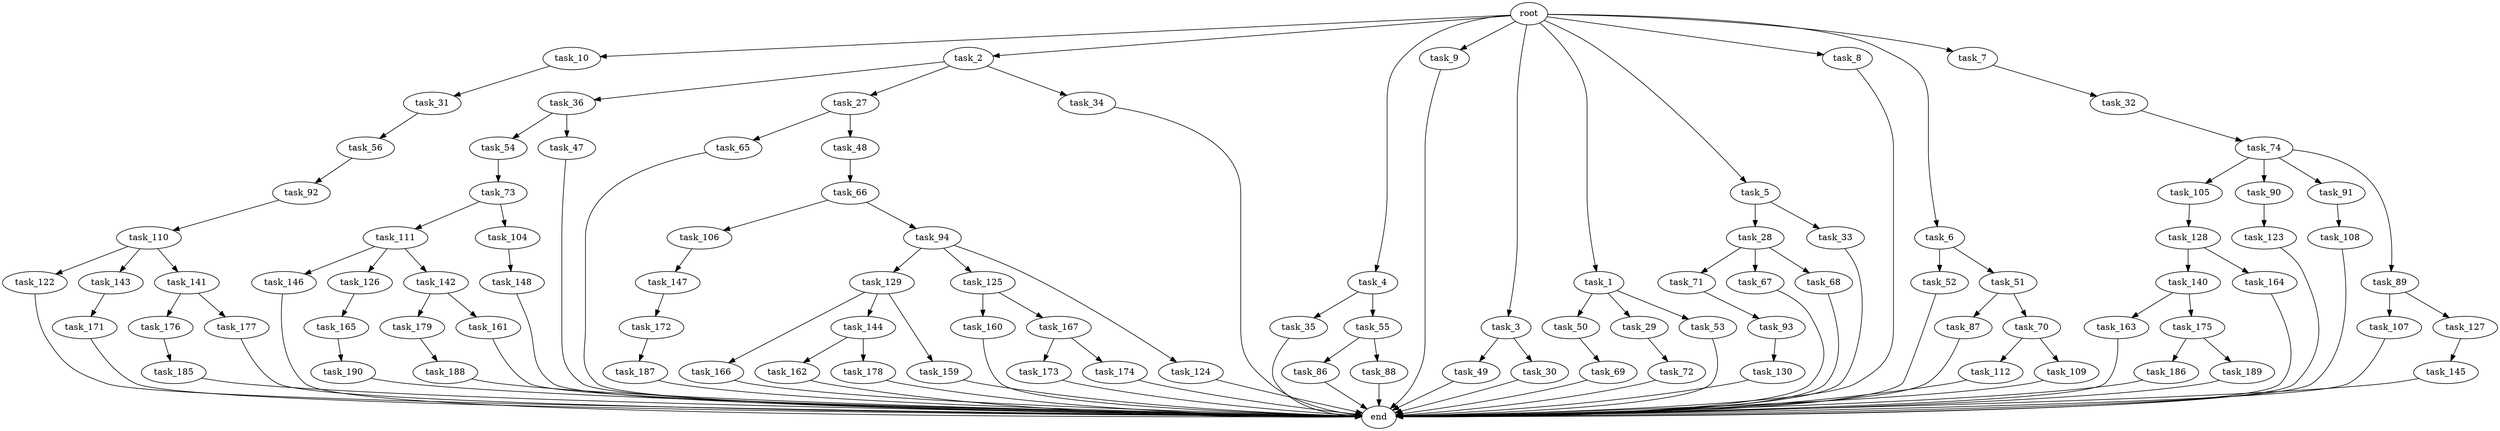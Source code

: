 digraph G {
  task_65 [size="1717986918.400000"];
  task_176 [size="841813590.016000"];
  task_162 [size="154618822.656000"];
  task_105 [size="618475290.624000"];
  task_72 [size="1099511627.776000"];
  task_54 [size="1391569403.904000"];
  task_166 [size="1099511627.776000"];
  task_163 [size="1099511627.776000"];
  task_144 [size="1099511627.776000"];
  task_179 [size="1717986918.400000"];
  task_36 [size="154618822.656000"];
  task_56 [size="1099511627.776000"];
  task_73 [size="1099511627.776000"];
  task_10 [size="2.048000"];
  task_93 [size="618475290.624000"];
  task_28 [size="154618822.656000"];
  task_50 [size="1099511627.776000"];
  task_71 [size="68719476.736000"];
  task_31 [size="841813590.016000"];
  task_49 [size="68719476.736000"];
  task_146 [size="1717986918.400000"];
  task_90 [size="618475290.624000"];
  task_159 [size="1099511627.776000"];
  task_106 [size="274877906.944000"];
  task_27 [size="154618822.656000"];
  task_140 [size="1717986918.400000"];
  task_147 [size="68719476.736000"];
  task_190 [size="1099511627.776000"];
  task_111 [size="1391569403.904000"];
  task_122 [size="154618822.656000"];
  task_126 [size="1717986918.400000"];
  task_52 [size="618475290.624000"];
  task_2 [size="2.048000"];
  task_67 [size="68719476.736000"];
  task_112 [size="841813590.016000"];
  task_110 [size="274877906.944000"];
  task_186 [size="1099511627.776000"];
  task_30 [size="68719476.736000"];
  task_177 [size="841813590.016000"];
  task_130 [size="429496729.600000"];
  task_160 [size="841813590.016000"];
  task_104 [size="1391569403.904000"];
  task_33 [size="154618822.656000"];
  task_4 [size="2.048000"];
  task_109 [size="841813590.016000"];
  task_48 [size="1717986918.400000"];
  task_94 [size="274877906.944000"];
  task_92 [size="68719476.736000"];
  task_35 [size="618475290.624000"];
  task_74 [size="1099511627.776000"];
  task_173 [size="1391569403.904000"];
  task_172 [size="1717986918.400000"];
  task_91 [size="618475290.624000"];
  task_89 [size="618475290.624000"];
  task_34 [size="154618822.656000"];
  task_9 [size="2.048000"];
  task_32 [size="1391569403.904000"];
  task_143 [size="154618822.656000"];
  task_3 [size="2.048000"];
  task_148 [size="1391569403.904000"];
  task_171 [size="618475290.624000"];
  task_86 [size="841813590.016000"];
  task_189 [size="1099511627.776000"];
  task_1 [size="2.048000"];
  task_107 [size="68719476.736000"];
  task_69 [size="618475290.624000"];
  task_167 [size="841813590.016000"];
  task_5 [size="2.048000"];
  task_108 [size="274877906.944000"];
  task_88 [size="841813590.016000"];
  end [size="0.000000"];
  task_8 [size="2.048000"];
  task_87 [size="429496729.600000"];
  task_141 [size="154618822.656000"];
  task_174 [size="1391569403.904000"];
  task_127 [size="68719476.736000"];
  task_142 [size="1717986918.400000"];
  task_29 [size="1099511627.776000"];
  task_145 [size="274877906.944000"];
  task_55 [size="618475290.624000"];
  task_53 [size="1099511627.776000"];
  task_178 [size="154618822.656000"];
  root [size="0.000000"];
  task_187 [size="1391569403.904000"];
  task_47 [size="1391569403.904000"];
  task_123 [size="1717986918.400000"];
  task_128 [size="1099511627.776000"];
  task_164 [size="1717986918.400000"];
  task_6 [size="2.048000"];
  task_70 [size="429496729.600000"];
  task_185 [size="841813590.016000"];
  task_129 [size="1391569403.904000"];
  task_175 [size="1099511627.776000"];
  task_188 [size="841813590.016000"];
  task_165 [size="1717986918.400000"];
  task_161 [size="1717986918.400000"];
  task_51 [size="618475290.624000"];
  task_125 [size="1391569403.904000"];
  task_124 [size="1391569403.904000"];
  task_7 [size="2.048000"];
  task_68 [size="68719476.736000"];
  task_66 [size="841813590.016000"];

  task_65 -> end [size="1.000000"];
  task_176 -> task_185 [size="411041792.000000"];
  task_162 -> end [size="1.000000"];
  task_105 -> task_128 [size="536870912.000000"];
  task_72 -> end [size="1.000000"];
  task_54 -> task_73 [size="536870912.000000"];
  task_166 -> end [size="1.000000"];
  task_163 -> end [size="1.000000"];
  task_144 -> task_178 [size="75497472.000000"];
  task_144 -> task_162 [size="75497472.000000"];
  task_179 -> task_188 [size="411041792.000000"];
  task_36 -> task_47 [size="679477248.000000"];
  task_36 -> task_54 [size="679477248.000000"];
  task_56 -> task_92 [size="33554432.000000"];
  task_73 -> task_111 [size="679477248.000000"];
  task_73 -> task_104 [size="679477248.000000"];
  task_10 -> task_31 [size="411041792.000000"];
  task_93 -> task_130 [size="209715200.000000"];
  task_28 -> task_68 [size="33554432.000000"];
  task_28 -> task_67 [size="33554432.000000"];
  task_28 -> task_71 [size="33554432.000000"];
  task_50 -> task_69 [size="301989888.000000"];
  task_71 -> task_93 [size="301989888.000000"];
  task_31 -> task_56 [size="536870912.000000"];
  task_49 -> end [size="1.000000"];
  task_146 -> end [size="1.000000"];
  task_90 -> task_123 [size="838860800.000000"];
  task_159 -> end [size="1.000000"];
  task_106 -> task_147 [size="33554432.000000"];
  task_27 -> task_48 [size="838860800.000000"];
  task_27 -> task_65 [size="838860800.000000"];
  task_140 -> task_163 [size="536870912.000000"];
  task_140 -> task_175 [size="536870912.000000"];
  task_147 -> task_172 [size="838860800.000000"];
  task_190 -> end [size="1.000000"];
  task_111 -> task_146 [size="838860800.000000"];
  task_111 -> task_126 [size="838860800.000000"];
  task_111 -> task_142 [size="838860800.000000"];
  task_122 -> end [size="1.000000"];
  task_126 -> task_165 [size="838860800.000000"];
  task_52 -> end [size="1.000000"];
  task_2 -> task_36 [size="75497472.000000"];
  task_2 -> task_34 [size="75497472.000000"];
  task_2 -> task_27 [size="75497472.000000"];
  task_67 -> end [size="1.000000"];
  task_112 -> end [size="1.000000"];
  task_110 -> task_143 [size="75497472.000000"];
  task_110 -> task_122 [size="75497472.000000"];
  task_110 -> task_141 [size="75497472.000000"];
  task_186 -> end [size="1.000000"];
  task_30 -> end [size="1.000000"];
  task_177 -> end [size="1.000000"];
  task_130 -> end [size="1.000000"];
  task_160 -> end [size="1.000000"];
  task_104 -> task_148 [size="679477248.000000"];
  task_33 -> end [size="1.000000"];
  task_4 -> task_55 [size="301989888.000000"];
  task_4 -> task_35 [size="301989888.000000"];
  task_109 -> end [size="1.000000"];
  task_48 -> task_66 [size="411041792.000000"];
  task_94 -> task_124 [size="679477248.000000"];
  task_94 -> task_129 [size="679477248.000000"];
  task_94 -> task_125 [size="679477248.000000"];
  task_92 -> task_110 [size="134217728.000000"];
  task_35 -> end [size="1.000000"];
  task_74 -> task_91 [size="301989888.000000"];
  task_74 -> task_90 [size="301989888.000000"];
  task_74 -> task_105 [size="301989888.000000"];
  task_74 -> task_89 [size="301989888.000000"];
  task_173 -> end [size="1.000000"];
  task_172 -> task_187 [size="679477248.000000"];
  task_91 -> task_108 [size="134217728.000000"];
  task_89 -> task_107 [size="33554432.000000"];
  task_89 -> task_127 [size="33554432.000000"];
  task_34 -> end [size="1.000000"];
  task_9 -> end [size="1.000000"];
  task_32 -> task_74 [size="536870912.000000"];
  task_143 -> task_171 [size="301989888.000000"];
  task_3 -> task_30 [size="33554432.000000"];
  task_3 -> task_49 [size="33554432.000000"];
  task_148 -> end [size="1.000000"];
  task_171 -> end [size="1.000000"];
  task_86 -> end [size="1.000000"];
  task_189 -> end [size="1.000000"];
  task_1 -> task_29 [size="536870912.000000"];
  task_1 -> task_53 [size="536870912.000000"];
  task_1 -> task_50 [size="536870912.000000"];
  task_107 -> end [size="1.000000"];
  task_69 -> end [size="1.000000"];
  task_167 -> task_173 [size="679477248.000000"];
  task_167 -> task_174 [size="679477248.000000"];
  task_5 -> task_28 [size="75497472.000000"];
  task_5 -> task_33 [size="75497472.000000"];
  task_108 -> end [size="1.000000"];
  task_88 -> end [size="1.000000"];
  task_8 -> end [size="1.000000"];
  task_87 -> end [size="1.000000"];
  task_141 -> task_176 [size="411041792.000000"];
  task_141 -> task_177 [size="411041792.000000"];
  task_174 -> end [size="1.000000"];
  task_127 -> task_145 [size="134217728.000000"];
  task_142 -> task_161 [size="838860800.000000"];
  task_142 -> task_179 [size="838860800.000000"];
  task_29 -> task_72 [size="536870912.000000"];
  task_145 -> end [size="1.000000"];
  task_55 -> task_86 [size="411041792.000000"];
  task_55 -> task_88 [size="411041792.000000"];
  task_53 -> end [size="1.000000"];
  task_178 -> end [size="1.000000"];
  root -> task_2 [size="1.000000"];
  root -> task_6 [size="1.000000"];
  root -> task_4 [size="1.000000"];
  root -> task_5 [size="1.000000"];
  root -> task_10 [size="1.000000"];
  root -> task_3 [size="1.000000"];
  root -> task_9 [size="1.000000"];
  root -> task_8 [size="1.000000"];
  root -> task_7 [size="1.000000"];
  root -> task_1 [size="1.000000"];
  task_187 -> end [size="1.000000"];
  task_47 -> end [size="1.000000"];
  task_123 -> end [size="1.000000"];
  task_128 -> task_140 [size="838860800.000000"];
  task_128 -> task_164 [size="838860800.000000"];
  task_164 -> end [size="1.000000"];
  task_6 -> task_51 [size="301989888.000000"];
  task_6 -> task_52 [size="301989888.000000"];
  task_70 -> task_109 [size="411041792.000000"];
  task_70 -> task_112 [size="411041792.000000"];
  task_185 -> end [size="1.000000"];
  task_129 -> task_166 [size="536870912.000000"];
  task_129 -> task_144 [size="536870912.000000"];
  task_129 -> task_159 [size="536870912.000000"];
  task_175 -> task_189 [size="536870912.000000"];
  task_175 -> task_186 [size="536870912.000000"];
  task_188 -> end [size="1.000000"];
  task_165 -> task_190 [size="536870912.000000"];
  task_161 -> end [size="1.000000"];
  task_51 -> task_70 [size="209715200.000000"];
  task_51 -> task_87 [size="209715200.000000"];
  task_125 -> task_160 [size="411041792.000000"];
  task_125 -> task_167 [size="411041792.000000"];
  task_124 -> end [size="1.000000"];
  task_7 -> task_32 [size="679477248.000000"];
  task_68 -> end [size="1.000000"];
  task_66 -> task_94 [size="134217728.000000"];
  task_66 -> task_106 [size="134217728.000000"];
}

